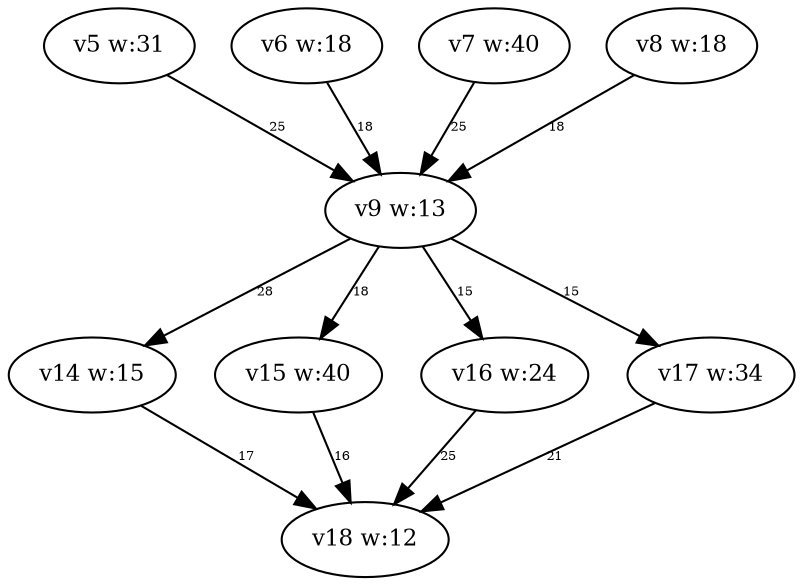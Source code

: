 digraph {
	v5 [label="v5 w:31" fontsize=11.0]
	v6 [label="v6 w:18" fontsize=11.0]
	v7 [label="v7 w:40" fontsize=11.0]
	v8 [label="v8 w:18" fontsize=11.0]
	v9 [label="v9 w:13" fontsize=11.0]
	v14 [label="v14 w:15" fontsize=11.0]
	v15 [label="v15 w:40" fontsize=11.0]
	v16 [label="v16 w:24" fontsize=11.0]
	v17 [label="v17 w:34" fontsize=11.0]
	v18 [label="v18 w:12" fontsize=11.0]
	v5 -> v9 [label=25 constraint=true fontsize=6.0]
	v6 -> v9 [label=18 constraint=true fontsize=6.0]
	v7 -> v9 [label=25 constraint=true fontsize=6.0]
	v8 -> v9 [label=18 constraint=true fontsize=6.0]
	v14 -> v18 [label=17 constraint=true fontsize=6.0]
	v15 -> v18 [label=16 constraint=true fontsize=6.0]
	v16 -> v18 [label=25 constraint=true fontsize=6.0]
	v17 -> v18 [label=21 constraint=true fontsize=6.0]
	v9 -> v14 [label=28 constraint=true fontsize=6.0]
	v9 -> v15 [label=18 constraint=true fontsize=6.0]
	v9 -> v16 [label=15 constraint=true fontsize=6.0]
	v9 -> v17 [label=15 constraint=true fontsize=6.0]
}
